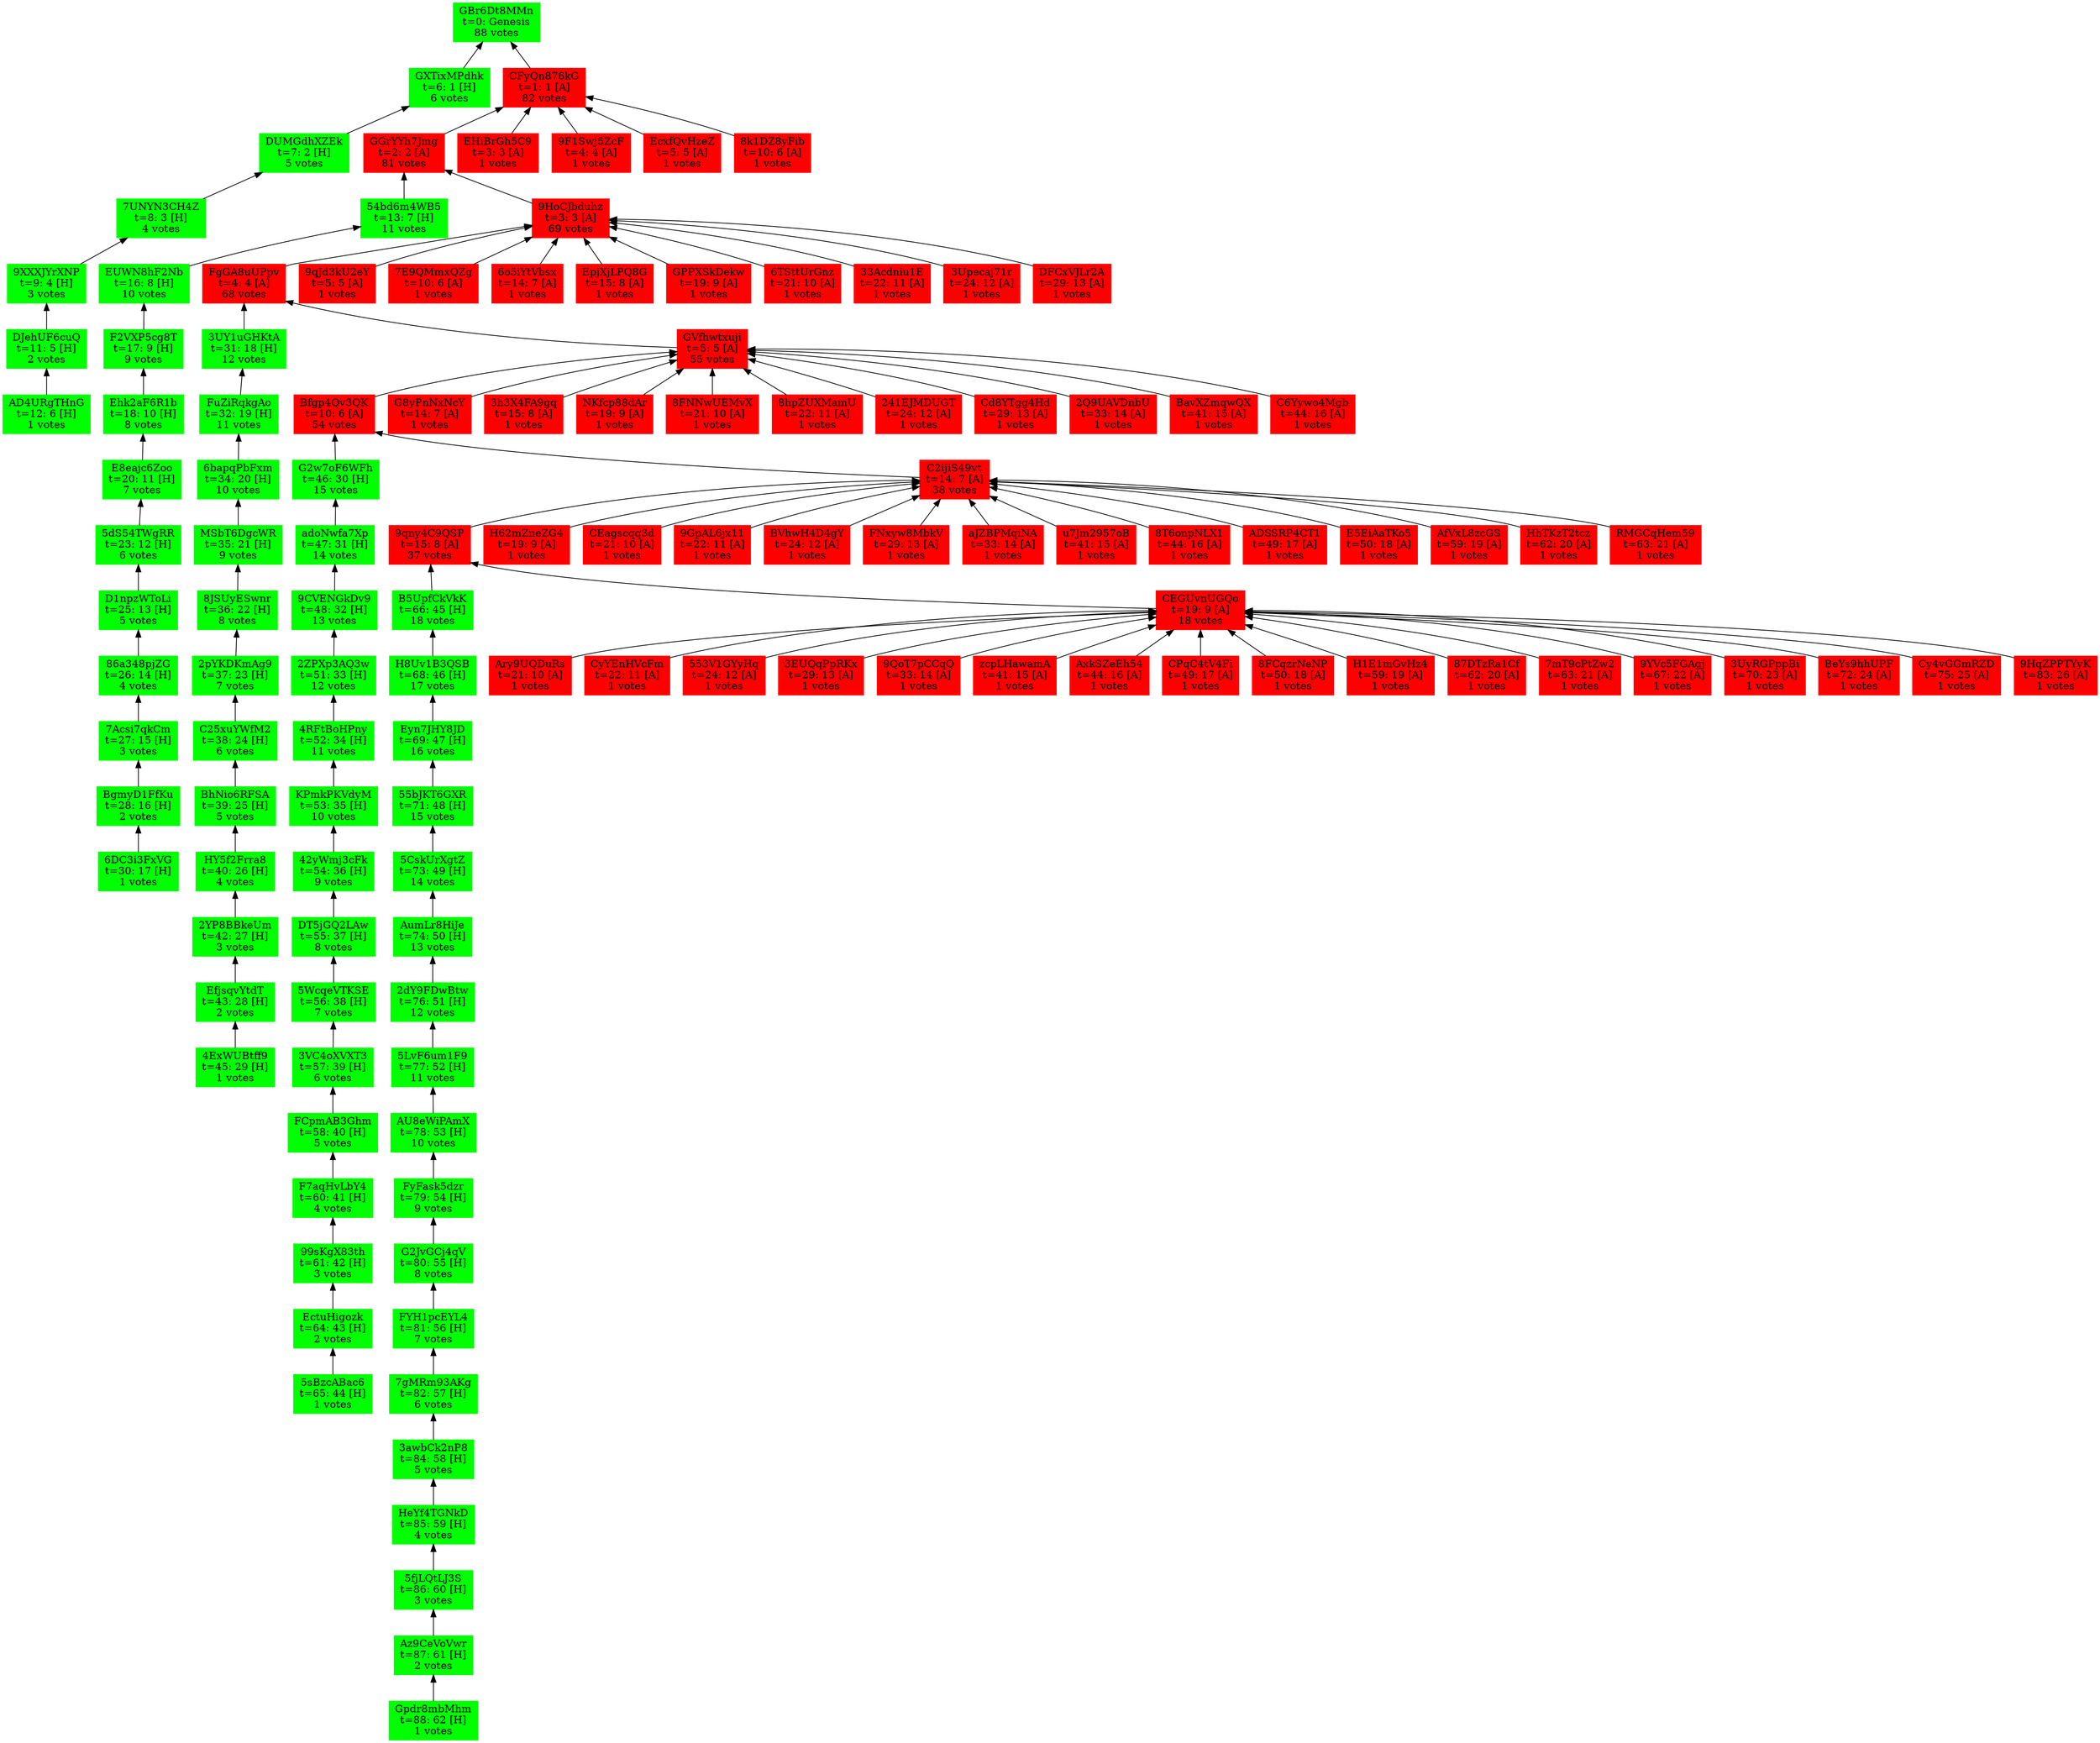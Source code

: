 digraph G {
  rankdir=BT;
  style=filled;
  color=lightgrey;
  node [shape=box,style=filled,color=white];

  blk_8FNNwUEMvXsZ7h5FJTYMjhm6ELcccB2T9R54391VYVrS [label="8FNNwUEMvX\nt=21: 10 [A]\n1 votes", color="red"];
  blk_H8Uv1B3QSBkc3Z4xyANZ2X7cqngTskEHgXrwRcivaJNt [label="H8Uv1B3QSB\nt=68: 46 [H]\n17 votes", color="green"];
  blk_5sBzcABac6PiA1BUHux3cxCTe35LXQibabcEF8kmhweJ [label="5sBzcABac6\nt=65: 44 [H]\n1 votes", color="green"];
  blk_54bd6m4WB5ju7n7SV9f2xzgGA1QNrSzNgZ2tAgGRaNLS [label="54bd6m4WB5\nt=13: 7 [H]\n11 votes", color="green"];
  blk_86a348pjZGLsBX3b5HzdXJXrFKoT7xaMAFzXKAA7m6fF [label="86a348pjZG\nt=26: 14 [H]\n4 votes", color="green"];
  blk_H62mZneZG4veRrVkwwqPZQTKmxBRbM6jGVaY2jqjSrG3 [label="H62mZneZG4\nt=19: 9 [A]\n1 votes", color="red"];
  blk_CPqC4tV4Fi2AVZR66eS1hvo2hFvzq36VCUFqXbx25fXJ [label="CPqC4tV4Fi\nt=49: 17 [A]\n1 votes", color="red"];
  blk_Eyn7JHY8JDEa3XrhMcTNriZ649AzfySr8Jh961Tvcz8R [label="Eyn7JHY8JD\nt=69: 47 [H]\n16 votes", color="green"];
  blk_5LvF6um1F9UZmhcFRv8Wttvfi3gxkztEb9nqdDwvv31F [label="5LvF6um1F9\nt=77: 52 [H]\n11 votes", color="green"];
  blk_GXTixMPdhkd44dKgSsvFiaEhWZWrsXPeZYzX6eDsTJ7o [label="GXTixMPdhk\nt=6: 1 [H]\n6 votes", color="green"];
  blk_CyYEnHVcFm1HfqXMN1i1psen3K8tL8VqAxpxTkWZjXQu [label="CyYEnHVcFm\nt=22: 11 [A]\n1 votes", color="red"];
  blk_Ehk2aF6R1baMBEAgGBpMCCT31hGM5deYinFy68LprhND [label="Ehk2aF6R1b\nt=18: 10 [H]\n8 votes", color="green"];
  blk_G8yPnNxNcY7jx8terRZqZpakYcCtLiehoAmg9rCNrvci [label="G8yPnNxNcY\nt=14: 7 [A]\n1 votes", color="red"];
  blk_AfVxL8zcGSdpeRTtkBoTGtvR3ZrPgoZyrEAn7E6xXEYR [label="AfVxL8zcGS\nt=59: 19 [A]\n1 votes", color="red"];
  blk_FyFask5dzrg5StP5sgGSiv4XsEvARoXaa5eYNwxbCHG6 [label="FyFask5dzr\nt=79: 54 [H]\n9 votes", color="green"];
  blk_3Upecaj71reAKKYQ8a9UnQoH1MQrcWYAw8d2vYMfQtzC [label="3Upecaj71r\nt=24: 12 [A]\n1 votes", color="red"];
  blk_BavXZmqwQXroi94rFaSQQ7Crhwg8tpnL77WSE1h86mYp [label="BavXZmqwQX\nt=41: 15 [A]\n1 votes", color="red"];
  blk_5fjLQtLJ3SMjvSmFSRGdfttfYHUFLvPR5cmUMLQBnvrE [label="5fjLQtLJ3S\nt=86: 60 [H]\n3 votes", color="green"];
  blk_G2w7oF6WFhzNuqxZKXZ5pFCkNzazLQA1UsCWTG67qsgP [label="G2w7oF6WFh\nt=46: 30 [H]\n15 votes", color="green"];
  blk_8T6onpNLX1Yhs3uBqNkszgH39jqt2eVjhWnKNQfoDJvC [label="8T6onpNLX1\nt=44: 16 [A]\n1 votes", color="red"];
  blk_FNxyw8MbkVUEyZe8fvyFkQRJf6jWvCHLUx6PdNzUPUve [label="FNxyw8MbkV\nt=29: 13 [A]\n1 votes", color="red"];
  blk_2Q9UAVDnbUTdkSQLk3yfYcFrmgyVoF1KKuaACadHUZc5 [label="2Q9UAVDnbU\nt=33: 14 [A]\n1 votes", color="red"];
  blk_E8eajc6Zoo1jDuWqS7gZGibZqLuckduQN28qZGPHMBfA [label="E8eajc6Zoo\nt=20: 11 [H]\n7 votes", color="green"];
  blk_Az9CeVoVwrfFuFDDFwsXPMe56pJTT6DRpD6jkPUa9DgC [label="Az9CeVoVwr\nt=87: 61 [H]\n2 votes", color="green"];
  blk_9GpAL6jx11diAHUXM9TpL2pkMUJZKzBrk5mVpLAFn4Af [label="9GpAL6jx11\nt=22: 11 [A]\n1 votes", color="red"];
  blk_9F1Swj5ZcFCQUKX7ZmuomuVoQq2oKVqxff4mR21D7EVH [label="9F1Swj5ZcF\nt=4: 4 [A]\n1 votes", color="red"];
  blk_KPmkPKVdyMqQE7ZuDXFwNXrxjkPeYFvwcByqT4fF1pD [label="KPmkPKVdyM\nt=53: 35 [H]\n10 votes", color="green"];
  blk_FYH1pcEYL4D9qBUnojncCLL1TXHPY1m2PUL9G6hkwBK6 [label="FYH1pcEYL4\nt=81: 56 [H]\n7 votes", color="green"];
  blk_8JSUyESwnr1um1UikFVWnadTw2UKCDMUTCeiNabSJ2hS [label="8JSUyESwnr\nt=36: 22 [H]\n8 votes", color="green"];
  blk_553V1GYyHqxGxPxpQzPRDdUVyJffvDY8ySePFpR3gbpt [label="553V1GYyHq\nt=24: 12 [A]\n1 votes", color="red"];
  blk_BhNio6RFSALbs37WtqAsGXkE1ZEynJ8N3RejiH9Byiu1 [label="BhNio6RFSA\nt=39: 25 [H]\n5 votes", color="green"];
  blk_C2ijiS49vtHR76xqYd7i9aCjMwyX7bunrX5TJMcw1awA [label="C2ijiS49vt\nt=14: 7 [A]\n38 votes", color="red"];
  blk_7mT9cPtZw2CAECTpNngDCbBzVBw4Y1rRpTRhFFamCX4g [label="7mT9cPtZw2\nt=63: 21 [A]\n1 votes", color="red"];
  blk_Cy4vGGmRZDhxb4NvfazNZwq2ZbwA496RqBxn6hkSKydR [label="Cy4vGGmRZD\nt=75: 25 [A]\n1 votes", color="red"];
  blk_CFyQn876kGgxCaA3gXdJkCV165KuEfa7aPePHpotHof2 [label="CFyQn876kG\nt=1: 1 [A]\n82 votes", color="red"];
  blk_C6Yywo4MgbHakKqr9xR4K54a1GxXv8f3oG9YDePStr1i [label="C6Yywo4Mgb\nt=44: 16 [A]\n1 votes", color="red"];
  blk_HhTKzT2tcz62aqUDfbVpTD2rVDxRH1qHCgfFBNyw4UFN [label="HhTKzT2tcz\nt=62: 20 [A]\n1 votes", color="red"];
  blk_3awbCk2nP8puD4v85szCHeLcQmWAc4Mk7f4eXDGCa1Sj [label="3awbCk2nP8\nt=84: 58 [H]\n5 votes", color="green"];
  blk_3EUQqPpRKxfzVJxidxb1v3x42qRVStqvTeft5bcy3Qtr [label="3EUQqPpRKx\nt=29: 13 [A]\n1 votes", color="red"];
  blk_EfjsqvYtdTzTyk42UrnoCfk5SJdSQ1btPTYGFTANWnkf [label="EfjsqvYtdT\nt=43: 28 [H]\n2 votes", color="green"];
  blk_9qJd3kU2eY2KfAgHoqHMP1h3fzLk5TUQi1pXEY2KXwfM [label="9qJd3kU2eY\nt=5: 5 [A]\n1 votes", color="red"];
  blk_AD4URgTHnGhCNhiBWs9TMKveqhBAVbrZ4NgUHGJcQ5Lx [label="AD4URgTHnG\nt=12: 6 [H]\n1 votes", color="green"];
  blk_2YP8BBkeUmzYCpm83jfYp7ajttmA7k9aj8RVDSVgzLDL [label="2YP8BBkeUm\nt=42: 27 [H]\n3 votes", color="green"];
  blk_CEGUvnUGQoYMtpSTvGtUJt8f8FuWZjEhZ68o4NXzFdXR [label="CEGUvnUGQo\nt=19: 9 [A]\n18 votes", color="red"];
  blk_NKfcp88dArLpVxN9P2nnFVybyoUMVanJ8xNEsSVGPyR [label="NKfcp88dAr\nt=19: 9 [A]\n1 votes", color="red"];
  blk_6TSttUrGnzbaUDDhRc7JenWpLj4snrx3QKxbvwSjNu6p [label="6TSttUrGnz\nt=21: 10 [A]\n1 votes", color="red"];
  blk_4RFtBoHPnyTvM84sArbTVJnj3pHQKZBLYrgkFCzL1ye5 [label="4RFtBoHPny\nt=52: 34 [H]\n11 votes", color="green"];
  blk_EctuHigozkAz7zsGNDTGwcRUpQQZWkWviVMxb9MNfEzY [label="EctuHigozk\nt=64: 43 [H]\n2 votes", color="green"];
  blk_9QoT7pCCqQB2R9XBuG9vxgrn765dtDFKfrWzMs6mzrsK [label="9QoT7pCCqQ\nt=33: 14 [A]\n1 votes", color="red"];
  blk_42yWmj3cFkoo9mWQMWSuTZBLxENTwDR4LawQRFGPAF3T [label="42yWmj3cFk\nt=54: 36 [H]\n9 votes", color="green"];
  blk_7Acsi7qkCmVusAFgZnoNED6yKZRcMWkppQCKwkSqb65C [label="7Acsi7qkCm\nt=27: 15 [H]\n3 votes", color="green"];
  blk_99sKgX83thzDsyDxrJLc9JMFoCgtJ8sNwE7aQQroRx3d [label="99sKgX83th\nt=61: 42 [H]\n3 votes", color="green"];
  blk_9CVENGkDv96L7xr4kbJZ8yvAaR6KxbrPyA1jNDyRvAfd [label="9CVENGkDv9\nt=48: 32 [H]\n13 votes", color="green"];
  blk_ADSSRP4CT1JZmmN4Uk6uUrKXmUuWwruCTAMSq5Nd9NA6 [label="ADSSRP4CT1\nt=49: 17 [A]\n1 votes", color="red"];
  blk_E5EiAaTKo57rsNTvcHLpJ7X24g87MwGFnKnri2BW4XU9 [label="E5EiAaTKo5\nt=50: 18 [A]\n1 votes", color="red"];
  blk_F7aqHvLbY4nq3BnjxoLvBpE12LJu7ZKovfSX4DtczkXd [label="F7aqHvLbY4\nt=60: 41 [H]\n4 votes", color="green"];
  blk_3VC4oXVXT31KmLPQ3eKu3nGMpHUFpcdQyTHATvouACj1 [label="3VC4oXVXT3\nt=57: 39 [H]\n6 votes", color="green"];
  blk_3UY1uGHKtAFbMAdS4uMDXVU37EyAbXQyYNSKoEKgHxet [label="3UY1uGHKtA\nt=31: 18 [H]\n12 votes", color="green"];
  blk_AumLr8HiJeTdBLcj5LPniyCUcKkmMKonX4hs9aEmkXst [label="AumLr8HiJe\nt=74: 50 [H]\n13 votes", color="green"];
  blk_2dY9FDwBtwZvAbeQWHrnZK56nnf4vr4DDLSYHPM8R95c [label="2dY9FDwBtw\nt=76: 51 [H]\n12 votes", color="green"];
  blk_GGrYYh7JmgmAEWUWNU7WbAEKzWv1t6bKArduaZm4vi3v [label="GGrYYh7Jmg\nt=2: 2 [A]\n81 votes", color="red"];
  blk_FCpmAB3GhmpaskU6cZbXAJ7Lnb51E9GbRp94nShhLLEn [label="FCpmAB3Ghm\nt=58: 40 [H]\n5 votes", color="green"];
  blk_BVhwH4D4gYs3hjvRVmPHkqz59h56DJFvdT3rfnL4menm [label="BVhwH4D4gY\nt=24: 12 [A]\n1 votes", color="red"];
  blk_AU8eWiPAmXncQ9h1GAYNBmLfwbJodpWsPqWHSf5MEefM [label="AU8eWiPAmX\nt=78: 53 [H]\n10 votes", color="green"];
  blk_33Acdniu1EcASWa8WndbVSK9aSkrXcgxddcuX2JnpMi6 [label="33Acdniu1E\nt=22: 11 [A]\n1 votes", color="red"];
  blk_zcpLHawamA3rtgLcJPWvu8GyjeyckrhWW9xgC8g5qqS [label="zcpLHawamA\nt=41: 15 [A]\n1 votes", color="red"];
  blk_DT5jGQ2LAwjvuQB6VEVM6pksSSXVDLPjKoiwfKZLHsNT [label="DT5jGQ2LAw\nt=55: 37 [H]\n8 votes", color="green"];
  blk_RMGCqHem59qewHJFsboTa8vUpsdjF1QHnm2fQ6KEj9e [label="RMGCqHem59\nt=63: 21 [A]\n1 votes", color="red"];
  blk_6o5iYtVbsxJDaEAgFj1RFMAgkJ3NfM4Bssf16meDd8i9 [label="6o5iYtVbsx\nt=14: 7 [A]\n1 votes", color="red"];
  blk_MSbT6DgcWRDZ2KfhbazyWUqXe6B5yhwtzb3pE7q6Dnw [label="MSbT6DgcWR\nt=35: 21 [H]\n9 votes", color="green"];
  blk_EcxfQvHzeZmwTaX4aFh2hZmhPTom9baahRWLCFwsc2pS [label="EcxfQvHzeZ\nt=5: 5 [A]\n1 votes", color="red"];
  blk_8FCqzrNeNPJK3Gc3HP8YHThqcWfo64ebDfAhMSEU7nfu [label="8FCqzrNeNP\nt=50: 18 [A]\n1 votes", color="red"];
  blk_GBr6Dt8MMnBqKsogfHYMsVDxCwKx2SfyZGud5kNJkXRi [label="GBr6Dt8MMn\nt=0: Genesis\n88 votes", color="green"];
  blk_DJehUF6cuQztLNonmnH4u6gRBZgzdJMijtX7xeNeYEq [label="DJehUF6cuQ\nt=11: 5 [H]\n2 votes", color="green"];
  blk_BgmyD1FfKuyNAC2sZnHbzsZeYeHUSt37pDwa2DvsevGj [label="BgmyD1FfKu\nt=28: 16 [H]\n2 votes", color="green"];
  blk_D1npzWToLiuEotP84ZpNmRhU54uh7gVmwbExGNZvsysA [label="D1npzWToLi\nt=25: 13 [H]\n5 votes", color="green"];
  blk_GPPXSkDekwhUE9vPKje3uS7LsvKvLQ2sGqqwDsha2rQR [label="GPPXSkDekw\nt=19: 9 [A]\n1 votes", color="red"];
  blk_6bapqPbFxm1Wg6tkw61sZMhGowdMnaFgroUu32tEc4tN [label="6bapqPbFxm\nt=34: 20 [H]\n10 votes", color="green"];
  blk_2pYKDKmAg9mqaRHLigvoVSFUTRNKCmTBZFUCLxxkQJXu [label="2pYKDKmAg9\nt=37: 23 [H]\n7 votes", color="green"];
  blk_HY5f2Frra8SFHYRTZKq5315o4Hz9WwPJx5yD9FLSFkv4 [label="HY5f2Frra8\nt=40: 26 [H]\n4 votes", color="green"];
  blk_87DTzRa1CfBgWTLGxA7dUuGW6PuGTE1awhs2aREWfnAM [label="87DTzRa1Cf\nt=62: 20 [A]\n1 votes", color="red"];
  blk_9HqZPPTYyKMEHgFEoHGRveCh7LJANGiScuCqme3NXsAC [label="9HqZPPTYyK\nt=83: 26 [A]\n1 votes", color="red"];
  blk_DFCxVJLr2AqW7D2CcUvfXZHA9cKj1bASLWovkz58w4pa [label="DFCxVJLr2A\nt=29: 13 [A]\n1 votes", color="red"];
  blk_G2JvGCj4qV1XDfXhmtAvQjuVz27VyykJa6EQA2J9YFxr [label="G2JvGCj4qV\nt=80: 55 [H]\n8 votes", color="green"];
  blk_4ExWUBtff9H5avHQHTvZR7AAfJSZoURyhg9R71pZQ5b5 [label="4ExWUBtff9\nt=45: 29 [H]\n1 votes", color="green"];
  blk_Gpdr8mbMhmBX7R9GMByJan4KttsnRnmnxKiW95bRofEg [label="Gpdr8mbMhm\nt=88: 62 [H]\n1 votes", color="green"];
  blk_7gMRm93AKgTHmyTDUmCf4RXigTzKjkBSDph7GhyXtuog [label="7gMRm93AKg\nt=82: 57 [H]\n6 votes", color="green"];
  blk_5WcqeVTKSEf9qq51tqzJkfLY4cwBPMFCf4F5jXjCKzEz [label="5WcqeVTKSE\nt=56: 38 [H]\n7 votes", color="green"];
  blk_AxkSZeEh54TJf1vSHtEBHahVtjfP9RoYgRHvwDPHz2vy [label="AxkSZeEh54\nt=44: 16 [A]\n1 votes", color="red"];
  blk_9YVc5FGAgjhqShU9rf3PC8EyEFSSPKLVuLfHSMqUVZis [label="9YVc5FGAgj\nt=67: 22 [A]\n1 votes", color="red"];
  blk_5dS54TWgRRPhLDao1Newk5qU9wN3Uh6R3nzFyPv4Q7HD [label="5dS54TWgRR\nt=23: 12 [H]\n6 votes", color="green"];
  blk_2ZPXp3AQ3w1f33Jwd863DWVdQdK3b4sKUXAMBxa1i2hj [label="2ZPXp3AQ3w\nt=51: 33 [H]\n12 votes", color="green"];
  blk_EHiBrGh5C9r4Rh9q975hiRvKWXWS3Wr9i574sQ4keDAU [label="EHiBrGh5C9\nt=3: 3 [A]\n1 votes", color="red"];
  blk_EpjXjLPQ8GNdfxf271QQFc35hg5v8rFxf8HA21bQQFfV [label="EpjXjLPQ8G\nt=15: 8 [A]\n1 votes", color="red"];
  blk_EUWN8hF2NbEuUEag2z2H2qFQoTPNx1zwDAmBaWP8m5Rk [label="EUWN8hF2Nb\nt=16: 8 [H]\n10 votes", color="green"];
  blk_adoNwfa7XpD2wUSmHxKTRPyrxgLmWRo9eGonumjGVjJ [label="adoNwfa7Xp\nt=47: 31 [H]\n14 votes", color="green"];
  blk_FgGA8uUPpvdPveTVnST6dRpihNbQQqaMwBzFyBPnbAzn [label="FgGA8uUPpv\nt=4: 4 [A]\n68 votes", color="red"];
  blk_CEagscqq3d5AZb3DBoPXPSaJq3XYkisYAYkfZJ5KgVnZ [label="CEagscqq3d\nt=21: 10 [A]\n1 votes", color="red"];
  blk_8hpZUXMamUdJeWBLZWsXr4KBFDh1VDcx6fhN2Fa78QvC [label="8hpZUXMamU\nt=22: 11 [A]\n1 votes", color="red"];
  blk_9XXXJYrXNPQnvPQ6hLqpnKESdmwHa39xs9uK3LWcbq6T [label="9XXXJYrXNP\nt=9: 4 [H]\n3 votes", color="green"];
  blk_FuZiRqkgAotGcKFPNNsJS5mfCFE3r6ijPVyxSX7TfNeL [label="FuZiRqkgAo\nt=32: 19 [H]\n11 votes", color="green"];
  blk_Ary9UQDuRsk5EDzPMaKhvJHHiqyRpvdmpmP1LGMoTayn [label="Ary9UQDuRs\nt=21: 10 [A]\n1 votes", color="red"];
  blk_3UyRGPppBi1VgsXasE2JHBX8VF9LL4jxSdgo1LABZL44 [label="3UyRGPppBi\nt=70: 23 [A]\n1 votes", color="red"];
  blk_55bJKT6GXRX4UDJsdjdMKyBFSrAVESJ4ZiYusBu266PD [label="55bJKT6GXR\nt=71: 48 [H]\n15 votes", color="green"];
  blk_GVfhwtxuji542qRS3AHKef1ew8LL9oWVWijvPbezsUNK [label="GVfhwtxuji\nt=5: 5 [A]\n55 votes", color="red"];
  blk_8k1DZ8yFiby7tu8tcgSXbsW3kZnRpdYYmVqwMD9FgmfC [label="8k1DZ8yFib\nt=10: 6 [A]\n1 votes", color="red"];
  blk_F2VXP5cg8TBNPJHwSSLmEHHSSom6ogveLSbWQqjk9jtd [label="F2VXP5cg8T\nt=17: 9 [H]\n9 votes", color="green"];
  blk_C25xuYWfM2sYeugwGDaYG7GbFtsdU5Sjey3TpEvaQkhL [label="C25xuYWfM2\nt=38: 24 [H]\n6 votes", color="green"];
  blk_BeYs9hhUPF1ZvGFu6TL2wEghNaysLofvwBPi4VznBnKB [label="BeYs9hhUPF\nt=72: 24 [A]\n1 votes", color="red"];
  blk_u7Jm2957oBkjAvTmdU7MFnJoyEVyWpmRLWnJ3zgCX2Q [label="u7Jm2957oB\nt=41: 15 [A]\n1 votes", color="red"];
  blk_7UNYN3CH4ZU3ZpwMj26XtTzecZnn64jhiXxbbpcpKry9 [label="7UNYN3CH4Z\nt=8: 3 [H]\n4 votes", color="green"];
  blk_3h3X4FA9gqQ5t9o9eFB8HnBZfHUCrvmiuoT1zR8rDGay [label="3h3X4FA9gq\nt=15: 8 [A]\n1 votes", color="red"];
  blk_5CskUrXgtZodc1tch3WqMP3PddV3aeh6BvdJ1k3ABeBW [label="5CskUrXgtZ\nt=73: 49 [H]\n14 votes", color="green"];
  blk_Bfgp4Qv3QKugNJU1P8nUT2WXRe2fRYoqXCypKXRYVcmc [label="Bfgp4Qv3QK\nt=10: 6 [A]\n54 votes", color="red"];
  blk_241EJMDUGT7bDZwtsRKSWqCzWxpXsVWuod3cV8ejAiJw [label="241EJMDUGT\nt=24: 12 [A]\n1 votes", color="red"];
  blk_Cd8YTgg4Hdez6Widtv9AgMjtxFuV87ehaT4Sbx21DGe9 [label="Cd8YTgg4Hd\nt=29: 13 [A]\n1 votes", color="red"];
  blk_9qny4C9QSPb2SMQSg6WcDryvm9TWG27PCHUdZFip2bpf [label="9qny4C9QSP\nt=15: 8 [A]\n37 votes", color="red"];
  blk_H1E1mGvHz4WuyyxgQjjB8yjwHYDb3Mk9c5d4QxQnV4FS [label="H1E1mGvHz4\nt=59: 19 [A]\n1 votes", color="red"];
  blk_6DC3i3FxVGU7rmcxgUtb2uTMSkkw66wxqxgsiPrmAF8i [label="6DC3i3FxVG\nt=30: 17 [H]\n1 votes", color="green"];
  blk_aJZBPMqiNA3bvUA9feC2wo3neyyPywZ2rGkbwSzjpFd [label="aJZBPMqiNA\nt=33: 14 [A]\n1 votes", color="red"];
  blk_9HoCJbduhzoeTpkoxNPJSs88CGAk6L5fFaKPbpJ7MKux [label="9HoCJbduhz\nt=3: 3 [A]\n69 votes", color="red"];
  blk_7E9QMmxQZg5B1uh7pxu6JYJpSrFtJm9aqGrDK4Grj1cE [label="7E9QMmxQZg\nt=10: 6 [A]\n1 votes", color="red"];
  blk_DUMGdhXZEkFzhdCyMr5y6m2Qb1VYSHJmwSu5bY81RhnN [label="DUMGdhXZEk\nt=7: 2 [H]\n5 votes", color="green"];
  blk_B5UpfCkVkKnHcBAf6WbQTpH9gb5eX9LrYSsYnoFaCKyh [label="B5UpfCkVkK\nt=66: 45 [H]\n18 votes", color="green"];
  blk_HeYf4TGNkDtkttQcRhKyYnLiQ4pLFZbhYoukAgvzmee4 [label="HeYf4TGNkD\nt=85: 59 [H]\n4 votes", color="green"];

  blk_8FNNwUEMvXsZ7h5FJTYMjhm6ELcccB2T9R54391VYVrS -> blk_GVfhwtxuji542qRS3AHKef1ew8LL9oWVWijvPbezsUNK;
  blk_H8Uv1B3QSBkc3Z4xyANZ2X7cqngTskEHgXrwRcivaJNt -> blk_B5UpfCkVkKnHcBAf6WbQTpH9gb5eX9LrYSsYnoFaCKyh;
  blk_5sBzcABac6PiA1BUHux3cxCTe35LXQibabcEF8kmhweJ -> blk_EctuHigozkAz7zsGNDTGwcRUpQQZWkWviVMxb9MNfEzY;
  blk_54bd6m4WB5ju7n7SV9f2xzgGA1QNrSzNgZ2tAgGRaNLS -> blk_GGrYYh7JmgmAEWUWNU7WbAEKzWv1t6bKArduaZm4vi3v;
  blk_86a348pjZGLsBX3b5HzdXJXrFKoT7xaMAFzXKAA7m6fF -> blk_D1npzWToLiuEotP84ZpNmRhU54uh7gVmwbExGNZvsysA;
  blk_H62mZneZG4veRrVkwwqPZQTKmxBRbM6jGVaY2jqjSrG3 -> blk_C2ijiS49vtHR76xqYd7i9aCjMwyX7bunrX5TJMcw1awA;
  blk_CPqC4tV4Fi2AVZR66eS1hvo2hFvzq36VCUFqXbx25fXJ -> blk_CEGUvnUGQoYMtpSTvGtUJt8f8FuWZjEhZ68o4NXzFdXR;
  blk_Eyn7JHY8JDEa3XrhMcTNriZ649AzfySr8Jh961Tvcz8R -> blk_H8Uv1B3QSBkc3Z4xyANZ2X7cqngTskEHgXrwRcivaJNt;
  blk_5LvF6um1F9UZmhcFRv8Wttvfi3gxkztEb9nqdDwvv31F -> blk_2dY9FDwBtwZvAbeQWHrnZK56nnf4vr4DDLSYHPM8R95c;
  blk_GXTixMPdhkd44dKgSsvFiaEhWZWrsXPeZYzX6eDsTJ7o -> blk_GBr6Dt8MMnBqKsogfHYMsVDxCwKx2SfyZGud5kNJkXRi;
  blk_CyYEnHVcFm1HfqXMN1i1psen3K8tL8VqAxpxTkWZjXQu -> blk_CEGUvnUGQoYMtpSTvGtUJt8f8FuWZjEhZ68o4NXzFdXR;
  blk_Ehk2aF6R1baMBEAgGBpMCCT31hGM5deYinFy68LprhND -> blk_F2VXP5cg8TBNPJHwSSLmEHHSSom6ogveLSbWQqjk9jtd;
  blk_G8yPnNxNcY7jx8terRZqZpakYcCtLiehoAmg9rCNrvci -> blk_GVfhwtxuji542qRS3AHKef1ew8LL9oWVWijvPbezsUNK;
  blk_AfVxL8zcGSdpeRTtkBoTGtvR3ZrPgoZyrEAn7E6xXEYR -> blk_C2ijiS49vtHR76xqYd7i9aCjMwyX7bunrX5TJMcw1awA;
  blk_FyFask5dzrg5StP5sgGSiv4XsEvARoXaa5eYNwxbCHG6 -> blk_AU8eWiPAmXncQ9h1GAYNBmLfwbJodpWsPqWHSf5MEefM;
  blk_3Upecaj71reAKKYQ8a9UnQoH1MQrcWYAw8d2vYMfQtzC -> blk_9HoCJbduhzoeTpkoxNPJSs88CGAk6L5fFaKPbpJ7MKux;
  blk_BavXZmqwQXroi94rFaSQQ7Crhwg8tpnL77WSE1h86mYp -> blk_GVfhwtxuji542qRS3AHKef1ew8LL9oWVWijvPbezsUNK;
  blk_5fjLQtLJ3SMjvSmFSRGdfttfYHUFLvPR5cmUMLQBnvrE -> blk_HeYf4TGNkDtkttQcRhKyYnLiQ4pLFZbhYoukAgvzmee4;
  blk_G2w7oF6WFhzNuqxZKXZ5pFCkNzazLQA1UsCWTG67qsgP -> blk_Bfgp4Qv3QKugNJU1P8nUT2WXRe2fRYoqXCypKXRYVcmc;
  blk_8T6onpNLX1Yhs3uBqNkszgH39jqt2eVjhWnKNQfoDJvC -> blk_C2ijiS49vtHR76xqYd7i9aCjMwyX7bunrX5TJMcw1awA;
  blk_FNxyw8MbkVUEyZe8fvyFkQRJf6jWvCHLUx6PdNzUPUve -> blk_C2ijiS49vtHR76xqYd7i9aCjMwyX7bunrX5TJMcw1awA;
  blk_2Q9UAVDnbUTdkSQLk3yfYcFrmgyVoF1KKuaACadHUZc5 -> blk_GVfhwtxuji542qRS3AHKef1ew8LL9oWVWijvPbezsUNK;
  blk_E8eajc6Zoo1jDuWqS7gZGibZqLuckduQN28qZGPHMBfA -> blk_Ehk2aF6R1baMBEAgGBpMCCT31hGM5deYinFy68LprhND;
  blk_Az9CeVoVwrfFuFDDFwsXPMe56pJTT6DRpD6jkPUa9DgC -> blk_5fjLQtLJ3SMjvSmFSRGdfttfYHUFLvPR5cmUMLQBnvrE;
  blk_9GpAL6jx11diAHUXM9TpL2pkMUJZKzBrk5mVpLAFn4Af -> blk_C2ijiS49vtHR76xqYd7i9aCjMwyX7bunrX5TJMcw1awA;
  blk_9F1Swj5ZcFCQUKX7ZmuomuVoQq2oKVqxff4mR21D7EVH -> blk_CFyQn876kGgxCaA3gXdJkCV165KuEfa7aPePHpotHof2;
  blk_KPmkPKVdyMqQE7ZuDXFwNXrxjkPeYFvwcByqT4fF1pD -> blk_4RFtBoHPnyTvM84sArbTVJnj3pHQKZBLYrgkFCzL1ye5;
  blk_FYH1pcEYL4D9qBUnojncCLL1TXHPY1m2PUL9G6hkwBK6 -> blk_G2JvGCj4qV1XDfXhmtAvQjuVz27VyykJa6EQA2J9YFxr;
  blk_8JSUyESwnr1um1UikFVWnadTw2UKCDMUTCeiNabSJ2hS -> blk_MSbT6DgcWRDZ2KfhbazyWUqXe6B5yhwtzb3pE7q6Dnw;
  blk_553V1GYyHqxGxPxpQzPRDdUVyJffvDY8ySePFpR3gbpt -> blk_CEGUvnUGQoYMtpSTvGtUJt8f8FuWZjEhZ68o4NXzFdXR;
  blk_BhNio6RFSALbs37WtqAsGXkE1ZEynJ8N3RejiH9Byiu1 -> blk_C25xuYWfM2sYeugwGDaYG7GbFtsdU5Sjey3TpEvaQkhL;
  blk_C2ijiS49vtHR76xqYd7i9aCjMwyX7bunrX5TJMcw1awA -> blk_Bfgp4Qv3QKugNJU1P8nUT2WXRe2fRYoqXCypKXRYVcmc;
  blk_7mT9cPtZw2CAECTpNngDCbBzVBw4Y1rRpTRhFFamCX4g -> blk_CEGUvnUGQoYMtpSTvGtUJt8f8FuWZjEhZ68o4NXzFdXR;
  blk_Cy4vGGmRZDhxb4NvfazNZwq2ZbwA496RqBxn6hkSKydR -> blk_CEGUvnUGQoYMtpSTvGtUJt8f8FuWZjEhZ68o4NXzFdXR;
  blk_CFyQn876kGgxCaA3gXdJkCV165KuEfa7aPePHpotHof2 -> blk_GBr6Dt8MMnBqKsogfHYMsVDxCwKx2SfyZGud5kNJkXRi;
  blk_C6Yywo4MgbHakKqr9xR4K54a1GxXv8f3oG9YDePStr1i -> blk_GVfhwtxuji542qRS3AHKef1ew8LL9oWVWijvPbezsUNK;
  blk_HhTKzT2tcz62aqUDfbVpTD2rVDxRH1qHCgfFBNyw4UFN -> blk_C2ijiS49vtHR76xqYd7i9aCjMwyX7bunrX5TJMcw1awA;
  blk_3awbCk2nP8puD4v85szCHeLcQmWAc4Mk7f4eXDGCa1Sj -> blk_7gMRm93AKgTHmyTDUmCf4RXigTzKjkBSDph7GhyXtuog;
  blk_3EUQqPpRKxfzVJxidxb1v3x42qRVStqvTeft5bcy3Qtr -> blk_CEGUvnUGQoYMtpSTvGtUJt8f8FuWZjEhZ68o4NXzFdXR;
  blk_EfjsqvYtdTzTyk42UrnoCfk5SJdSQ1btPTYGFTANWnkf -> blk_2YP8BBkeUmzYCpm83jfYp7ajttmA7k9aj8RVDSVgzLDL;
  blk_9qJd3kU2eY2KfAgHoqHMP1h3fzLk5TUQi1pXEY2KXwfM -> blk_9HoCJbduhzoeTpkoxNPJSs88CGAk6L5fFaKPbpJ7MKux;
  blk_AD4URgTHnGhCNhiBWs9TMKveqhBAVbrZ4NgUHGJcQ5Lx -> blk_DJehUF6cuQztLNonmnH4u6gRBZgzdJMijtX7xeNeYEq;
  blk_2YP8BBkeUmzYCpm83jfYp7ajttmA7k9aj8RVDSVgzLDL -> blk_HY5f2Frra8SFHYRTZKq5315o4Hz9WwPJx5yD9FLSFkv4;
  blk_CEGUvnUGQoYMtpSTvGtUJt8f8FuWZjEhZ68o4NXzFdXR -> blk_9qny4C9QSPb2SMQSg6WcDryvm9TWG27PCHUdZFip2bpf;
  blk_NKfcp88dArLpVxN9P2nnFVybyoUMVanJ8xNEsSVGPyR -> blk_GVfhwtxuji542qRS3AHKef1ew8LL9oWVWijvPbezsUNK;
  blk_6TSttUrGnzbaUDDhRc7JenWpLj4snrx3QKxbvwSjNu6p -> blk_9HoCJbduhzoeTpkoxNPJSs88CGAk6L5fFaKPbpJ7MKux;
  blk_4RFtBoHPnyTvM84sArbTVJnj3pHQKZBLYrgkFCzL1ye5 -> blk_2ZPXp3AQ3w1f33Jwd863DWVdQdK3b4sKUXAMBxa1i2hj;
  blk_EctuHigozkAz7zsGNDTGwcRUpQQZWkWviVMxb9MNfEzY -> blk_99sKgX83thzDsyDxrJLc9JMFoCgtJ8sNwE7aQQroRx3d;
  blk_9QoT7pCCqQB2R9XBuG9vxgrn765dtDFKfrWzMs6mzrsK -> blk_CEGUvnUGQoYMtpSTvGtUJt8f8FuWZjEhZ68o4NXzFdXR;
  blk_42yWmj3cFkoo9mWQMWSuTZBLxENTwDR4LawQRFGPAF3T -> blk_KPmkPKVdyMqQE7ZuDXFwNXrxjkPeYFvwcByqT4fF1pD;
  blk_7Acsi7qkCmVusAFgZnoNED6yKZRcMWkppQCKwkSqb65C -> blk_86a348pjZGLsBX3b5HzdXJXrFKoT7xaMAFzXKAA7m6fF;
  blk_99sKgX83thzDsyDxrJLc9JMFoCgtJ8sNwE7aQQroRx3d -> blk_F7aqHvLbY4nq3BnjxoLvBpE12LJu7ZKovfSX4DtczkXd;
  blk_9CVENGkDv96L7xr4kbJZ8yvAaR6KxbrPyA1jNDyRvAfd -> blk_adoNwfa7XpD2wUSmHxKTRPyrxgLmWRo9eGonumjGVjJ;
  blk_ADSSRP4CT1JZmmN4Uk6uUrKXmUuWwruCTAMSq5Nd9NA6 -> blk_C2ijiS49vtHR76xqYd7i9aCjMwyX7bunrX5TJMcw1awA;
  blk_E5EiAaTKo57rsNTvcHLpJ7X24g87MwGFnKnri2BW4XU9 -> blk_C2ijiS49vtHR76xqYd7i9aCjMwyX7bunrX5TJMcw1awA;
  blk_F7aqHvLbY4nq3BnjxoLvBpE12LJu7ZKovfSX4DtczkXd -> blk_FCpmAB3GhmpaskU6cZbXAJ7Lnb51E9GbRp94nShhLLEn;
  blk_3VC4oXVXT31KmLPQ3eKu3nGMpHUFpcdQyTHATvouACj1 -> blk_5WcqeVTKSEf9qq51tqzJkfLY4cwBPMFCf4F5jXjCKzEz;
  blk_3UY1uGHKtAFbMAdS4uMDXVU37EyAbXQyYNSKoEKgHxet -> blk_FgGA8uUPpvdPveTVnST6dRpihNbQQqaMwBzFyBPnbAzn;
  blk_AumLr8HiJeTdBLcj5LPniyCUcKkmMKonX4hs9aEmkXst -> blk_5CskUrXgtZodc1tch3WqMP3PddV3aeh6BvdJ1k3ABeBW;
  blk_2dY9FDwBtwZvAbeQWHrnZK56nnf4vr4DDLSYHPM8R95c -> blk_AumLr8HiJeTdBLcj5LPniyCUcKkmMKonX4hs9aEmkXst;
  blk_GGrYYh7JmgmAEWUWNU7WbAEKzWv1t6bKArduaZm4vi3v -> blk_CFyQn876kGgxCaA3gXdJkCV165KuEfa7aPePHpotHof2;
  blk_FCpmAB3GhmpaskU6cZbXAJ7Lnb51E9GbRp94nShhLLEn -> blk_3VC4oXVXT31KmLPQ3eKu3nGMpHUFpcdQyTHATvouACj1;
  blk_BVhwH4D4gYs3hjvRVmPHkqz59h56DJFvdT3rfnL4menm -> blk_C2ijiS49vtHR76xqYd7i9aCjMwyX7bunrX5TJMcw1awA;
  blk_AU8eWiPAmXncQ9h1GAYNBmLfwbJodpWsPqWHSf5MEefM -> blk_5LvF6um1F9UZmhcFRv8Wttvfi3gxkztEb9nqdDwvv31F;
  blk_33Acdniu1EcASWa8WndbVSK9aSkrXcgxddcuX2JnpMi6 -> blk_9HoCJbduhzoeTpkoxNPJSs88CGAk6L5fFaKPbpJ7MKux;
  blk_zcpLHawamA3rtgLcJPWvu8GyjeyckrhWW9xgC8g5qqS -> blk_CEGUvnUGQoYMtpSTvGtUJt8f8FuWZjEhZ68o4NXzFdXR;
  blk_DT5jGQ2LAwjvuQB6VEVM6pksSSXVDLPjKoiwfKZLHsNT -> blk_42yWmj3cFkoo9mWQMWSuTZBLxENTwDR4LawQRFGPAF3T;
  blk_RMGCqHem59qewHJFsboTa8vUpsdjF1QHnm2fQ6KEj9e -> blk_C2ijiS49vtHR76xqYd7i9aCjMwyX7bunrX5TJMcw1awA;
  blk_6o5iYtVbsxJDaEAgFj1RFMAgkJ3NfM4Bssf16meDd8i9 -> blk_9HoCJbduhzoeTpkoxNPJSs88CGAk6L5fFaKPbpJ7MKux;
  blk_MSbT6DgcWRDZ2KfhbazyWUqXe6B5yhwtzb3pE7q6Dnw -> blk_6bapqPbFxm1Wg6tkw61sZMhGowdMnaFgroUu32tEc4tN;
  blk_EcxfQvHzeZmwTaX4aFh2hZmhPTom9baahRWLCFwsc2pS -> blk_CFyQn876kGgxCaA3gXdJkCV165KuEfa7aPePHpotHof2;
  blk_8FCqzrNeNPJK3Gc3HP8YHThqcWfo64ebDfAhMSEU7nfu -> blk_CEGUvnUGQoYMtpSTvGtUJt8f8FuWZjEhZ68o4NXzFdXR;
  blk_DJehUF6cuQztLNonmnH4u6gRBZgzdJMijtX7xeNeYEq -> blk_9XXXJYrXNPQnvPQ6hLqpnKESdmwHa39xs9uK3LWcbq6T;
  blk_BgmyD1FfKuyNAC2sZnHbzsZeYeHUSt37pDwa2DvsevGj -> blk_7Acsi7qkCmVusAFgZnoNED6yKZRcMWkppQCKwkSqb65C;
  blk_D1npzWToLiuEotP84ZpNmRhU54uh7gVmwbExGNZvsysA -> blk_5dS54TWgRRPhLDao1Newk5qU9wN3Uh6R3nzFyPv4Q7HD;
  blk_GPPXSkDekwhUE9vPKje3uS7LsvKvLQ2sGqqwDsha2rQR -> blk_9HoCJbduhzoeTpkoxNPJSs88CGAk6L5fFaKPbpJ7MKux;
  blk_6bapqPbFxm1Wg6tkw61sZMhGowdMnaFgroUu32tEc4tN -> blk_FuZiRqkgAotGcKFPNNsJS5mfCFE3r6ijPVyxSX7TfNeL;
  blk_2pYKDKmAg9mqaRHLigvoVSFUTRNKCmTBZFUCLxxkQJXu -> blk_8JSUyESwnr1um1UikFVWnadTw2UKCDMUTCeiNabSJ2hS;
  blk_HY5f2Frra8SFHYRTZKq5315o4Hz9WwPJx5yD9FLSFkv4 -> blk_BhNio6RFSALbs37WtqAsGXkE1ZEynJ8N3RejiH9Byiu1;
  blk_87DTzRa1CfBgWTLGxA7dUuGW6PuGTE1awhs2aREWfnAM -> blk_CEGUvnUGQoYMtpSTvGtUJt8f8FuWZjEhZ68o4NXzFdXR;
  blk_9HqZPPTYyKMEHgFEoHGRveCh7LJANGiScuCqme3NXsAC -> blk_CEGUvnUGQoYMtpSTvGtUJt8f8FuWZjEhZ68o4NXzFdXR;
  blk_DFCxVJLr2AqW7D2CcUvfXZHA9cKj1bASLWovkz58w4pa -> blk_9HoCJbduhzoeTpkoxNPJSs88CGAk6L5fFaKPbpJ7MKux;
  blk_G2JvGCj4qV1XDfXhmtAvQjuVz27VyykJa6EQA2J9YFxr -> blk_FyFask5dzrg5StP5sgGSiv4XsEvARoXaa5eYNwxbCHG6;
  blk_4ExWUBtff9H5avHQHTvZR7AAfJSZoURyhg9R71pZQ5b5 -> blk_EfjsqvYtdTzTyk42UrnoCfk5SJdSQ1btPTYGFTANWnkf;
  blk_Gpdr8mbMhmBX7R9GMByJan4KttsnRnmnxKiW95bRofEg -> blk_Az9CeVoVwrfFuFDDFwsXPMe56pJTT6DRpD6jkPUa9DgC;
  blk_7gMRm93AKgTHmyTDUmCf4RXigTzKjkBSDph7GhyXtuog -> blk_FYH1pcEYL4D9qBUnojncCLL1TXHPY1m2PUL9G6hkwBK6;
  blk_5WcqeVTKSEf9qq51tqzJkfLY4cwBPMFCf4F5jXjCKzEz -> blk_DT5jGQ2LAwjvuQB6VEVM6pksSSXVDLPjKoiwfKZLHsNT;
  blk_AxkSZeEh54TJf1vSHtEBHahVtjfP9RoYgRHvwDPHz2vy -> blk_CEGUvnUGQoYMtpSTvGtUJt8f8FuWZjEhZ68o4NXzFdXR;
  blk_9YVc5FGAgjhqShU9rf3PC8EyEFSSPKLVuLfHSMqUVZis -> blk_CEGUvnUGQoYMtpSTvGtUJt8f8FuWZjEhZ68o4NXzFdXR;
  blk_5dS54TWgRRPhLDao1Newk5qU9wN3Uh6R3nzFyPv4Q7HD -> blk_E8eajc6Zoo1jDuWqS7gZGibZqLuckduQN28qZGPHMBfA;
  blk_2ZPXp3AQ3w1f33Jwd863DWVdQdK3b4sKUXAMBxa1i2hj -> blk_9CVENGkDv96L7xr4kbJZ8yvAaR6KxbrPyA1jNDyRvAfd;
  blk_EHiBrGh5C9r4Rh9q975hiRvKWXWS3Wr9i574sQ4keDAU -> blk_CFyQn876kGgxCaA3gXdJkCV165KuEfa7aPePHpotHof2;
  blk_EpjXjLPQ8GNdfxf271QQFc35hg5v8rFxf8HA21bQQFfV -> blk_9HoCJbduhzoeTpkoxNPJSs88CGAk6L5fFaKPbpJ7MKux;
  blk_EUWN8hF2NbEuUEag2z2H2qFQoTPNx1zwDAmBaWP8m5Rk -> blk_54bd6m4WB5ju7n7SV9f2xzgGA1QNrSzNgZ2tAgGRaNLS;
  blk_adoNwfa7XpD2wUSmHxKTRPyrxgLmWRo9eGonumjGVjJ -> blk_G2w7oF6WFhzNuqxZKXZ5pFCkNzazLQA1UsCWTG67qsgP;
  blk_FgGA8uUPpvdPveTVnST6dRpihNbQQqaMwBzFyBPnbAzn -> blk_9HoCJbduhzoeTpkoxNPJSs88CGAk6L5fFaKPbpJ7MKux;
  blk_CEagscqq3d5AZb3DBoPXPSaJq3XYkisYAYkfZJ5KgVnZ -> blk_C2ijiS49vtHR76xqYd7i9aCjMwyX7bunrX5TJMcw1awA;
  blk_8hpZUXMamUdJeWBLZWsXr4KBFDh1VDcx6fhN2Fa78QvC -> blk_GVfhwtxuji542qRS3AHKef1ew8LL9oWVWijvPbezsUNK;
  blk_9XXXJYrXNPQnvPQ6hLqpnKESdmwHa39xs9uK3LWcbq6T -> blk_7UNYN3CH4ZU3ZpwMj26XtTzecZnn64jhiXxbbpcpKry9;
  blk_FuZiRqkgAotGcKFPNNsJS5mfCFE3r6ijPVyxSX7TfNeL -> blk_3UY1uGHKtAFbMAdS4uMDXVU37EyAbXQyYNSKoEKgHxet;
  blk_Ary9UQDuRsk5EDzPMaKhvJHHiqyRpvdmpmP1LGMoTayn -> blk_CEGUvnUGQoYMtpSTvGtUJt8f8FuWZjEhZ68o4NXzFdXR;
  blk_3UyRGPppBi1VgsXasE2JHBX8VF9LL4jxSdgo1LABZL44 -> blk_CEGUvnUGQoYMtpSTvGtUJt8f8FuWZjEhZ68o4NXzFdXR;
  blk_55bJKT6GXRX4UDJsdjdMKyBFSrAVESJ4ZiYusBu266PD -> blk_Eyn7JHY8JDEa3XrhMcTNriZ649AzfySr8Jh961Tvcz8R;
  blk_GVfhwtxuji542qRS3AHKef1ew8LL9oWVWijvPbezsUNK -> blk_FgGA8uUPpvdPveTVnST6dRpihNbQQqaMwBzFyBPnbAzn;
  blk_8k1DZ8yFiby7tu8tcgSXbsW3kZnRpdYYmVqwMD9FgmfC -> blk_CFyQn876kGgxCaA3gXdJkCV165KuEfa7aPePHpotHof2;
  blk_F2VXP5cg8TBNPJHwSSLmEHHSSom6ogveLSbWQqjk9jtd -> blk_EUWN8hF2NbEuUEag2z2H2qFQoTPNx1zwDAmBaWP8m5Rk;
  blk_C25xuYWfM2sYeugwGDaYG7GbFtsdU5Sjey3TpEvaQkhL -> blk_2pYKDKmAg9mqaRHLigvoVSFUTRNKCmTBZFUCLxxkQJXu;
  blk_BeYs9hhUPF1ZvGFu6TL2wEghNaysLofvwBPi4VznBnKB -> blk_CEGUvnUGQoYMtpSTvGtUJt8f8FuWZjEhZ68o4NXzFdXR;
  blk_u7Jm2957oBkjAvTmdU7MFnJoyEVyWpmRLWnJ3zgCX2Q -> blk_C2ijiS49vtHR76xqYd7i9aCjMwyX7bunrX5TJMcw1awA;
  blk_7UNYN3CH4ZU3ZpwMj26XtTzecZnn64jhiXxbbpcpKry9 -> blk_DUMGdhXZEkFzhdCyMr5y6m2Qb1VYSHJmwSu5bY81RhnN;
  blk_3h3X4FA9gqQ5t9o9eFB8HnBZfHUCrvmiuoT1zR8rDGay -> blk_GVfhwtxuji542qRS3AHKef1ew8LL9oWVWijvPbezsUNK;
  blk_5CskUrXgtZodc1tch3WqMP3PddV3aeh6BvdJ1k3ABeBW -> blk_55bJKT6GXRX4UDJsdjdMKyBFSrAVESJ4ZiYusBu266PD;
  blk_Bfgp4Qv3QKugNJU1P8nUT2WXRe2fRYoqXCypKXRYVcmc -> blk_GVfhwtxuji542qRS3AHKef1ew8LL9oWVWijvPbezsUNK;
  blk_241EJMDUGT7bDZwtsRKSWqCzWxpXsVWuod3cV8ejAiJw -> blk_GVfhwtxuji542qRS3AHKef1ew8LL9oWVWijvPbezsUNK;
  blk_Cd8YTgg4Hdez6Widtv9AgMjtxFuV87ehaT4Sbx21DGe9 -> blk_GVfhwtxuji542qRS3AHKef1ew8LL9oWVWijvPbezsUNK;
  blk_9qny4C9QSPb2SMQSg6WcDryvm9TWG27PCHUdZFip2bpf -> blk_C2ijiS49vtHR76xqYd7i9aCjMwyX7bunrX5TJMcw1awA;
  blk_H1E1mGvHz4WuyyxgQjjB8yjwHYDb3Mk9c5d4QxQnV4FS -> blk_CEGUvnUGQoYMtpSTvGtUJt8f8FuWZjEhZ68o4NXzFdXR;
  blk_6DC3i3FxVGU7rmcxgUtb2uTMSkkw66wxqxgsiPrmAF8i -> blk_BgmyD1FfKuyNAC2sZnHbzsZeYeHUSt37pDwa2DvsevGj;
  blk_aJZBPMqiNA3bvUA9feC2wo3neyyPywZ2rGkbwSzjpFd -> blk_C2ijiS49vtHR76xqYd7i9aCjMwyX7bunrX5TJMcw1awA;
  blk_9HoCJbduhzoeTpkoxNPJSs88CGAk6L5fFaKPbpJ7MKux -> blk_GGrYYh7JmgmAEWUWNU7WbAEKzWv1t6bKArduaZm4vi3v;
  blk_7E9QMmxQZg5B1uh7pxu6JYJpSrFtJm9aqGrDK4Grj1cE -> blk_9HoCJbduhzoeTpkoxNPJSs88CGAk6L5fFaKPbpJ7MKux;
  blk_DUMGdhXZEkFzhdCyMr5y6m2Qb1VYSHJmwSu5bY81RhnN -> blk_GXTixMPdhkd44dKgSsvFiaEhWZWrsXPeZYzX6eDsTJ7o;
  blk_B5UpfCkVkKnHcBAf6WbQTpH9gb5eX9LrYSsYnoFaCKyh -> blk_9qny4C9QSPb2SMQSg6WcDryvm9TWG27PCHUdZFip2bpf;
  blk_HeYf4TGNkDtkttQcRhKyYnLiQ4pLFZbhYoukAgvzmee4 -> blk_3awbCk2nP8puD4v85szCHeLcQmWAc4Mk7f4eXDGCa1Sj;

  { rank = same; rankdir = LR; edge [style=invis];
    blk_GXTixMPdhkd44dKgSsvFiaEhWZWrsXPeZYzX6eDsTJ7o -> blk_CFyQn876kGgxCaA3gXdJkCV165KuEfa7aPePHpotHof2; }

  { rank = same; rankdir = LR; edge [style=invis];
    blk_GGrYYh7JmgmAEWUWNU7WbAEKzWv1t6bKArduaZm4vi3v -> blk_EHiBrGh5C9r4Rh9q975hiRvKWXWS3Wr9i574sQ4keDAU -> blk_9F1Swj5ZcFCQUKX7ZmuomuVoQq2oKVqxff4mR21D7EVH -> blk_EcxfQvHzeZmwTaX4aFh2hZmhPTom9baahRWLCFwsc2pS -> blk_8k1DZ8yFiby7tu8tcgSXbsW3kZnRpdYYmVqwMD9FgmfC; }

  { rank = same; rankdir = LR; edge [style=invis];
    blk_54bd6m4WB5ju7n7SV9f2xzgGA1QNrSzNgZ2tAgGRaNLS -> blk_9HoCJbduhzoeTpkoxNPJSs88CGAk6L5fFaKPbpJ7MKux; }

  { rank = same; rankdir = LR; edge [style=invis];
    blk_FgGA8uUPpvdPveTVnST6dRpihNbQQqaMwBzFyBPnbAzn -> blk_9qJd3kU2eY2KfAgHoqHMP1h3fzLk5TUQi1pXEY2KXwfM -> blk_7E9QMmxQZg5B1uh7pxu6JYJpSrFtJm9aqGrDK4Grj1cE -> blk_6o5iYtVbsxJDaEAgFj1RFMAgkJ3NfM4Bssf16meDd8i9 -> blk_EpjXjLPQ8GNdfxf271QQFc35hg5v8rFxf8HA21bQQFfV -> blk_GPPXSkDekwhUE9vPKje3uS7LsvKvLQ2sGqqwDsha2rQR -> blk_6TSttUrGnzbaUDDhRc7JenWpLj4snrx3QKxbvwSjNu6p -> blk_33Acdniu1EcASWa8WndbVSK9aSkrXcgxddcuX2JnpMi6 -> blk_3Upecaj71reAKKYQ8a9UnQoH1MQrcWYAw8d2vYMfQtzC -> blk_DFCxVJLr2AqW7D2CcUvfXZHA9cKj1bASLWovkz58w4pa; }

  { rank = same; rankdir = LR; edge [style=invis];
    blk_3UY1uGHKtAFbMAdS4uMDXVU37EyAbXQyYNSKoEKgHxet -> blk_GVfhwtxuji542qRS3AHKef1ew8LL9oWVWijvPbezsUNK; }

  { rank = same; rankdir = LR; edge [style=invis];
    blk_Bfgp4Qv3QKugNJU1P8nUT2WXRe2fRYoqXCypKXRYVcmc -> blk_G8yPnNxNcY7jx8terRZqZpakYcCtLiehoAmg9rCNrvci -> blk_3h3X4FA9gqQ5t9o9eFB8HnBZfHUCrvmiuoT1zR8rDGay -> blk_NKfcp88dArLpVxN9P2nnFVybyoUMVanJ8xNEsSVGPyR -> blk_8FNNwUEMvXsZ7h5FJTYMjhm6ELcccB2T9R54391VYVrS -> blk_8hpZUXMamUdJeWBLZWsXr4KBFDh1VDcx6fhN2Fa78QvC -> blk_241EJMDUGT7bDZwtsRKSWqCzWxpXsVWuod3cV8ejAiJw -> blk_Cd8YTgg4Hdez6Widtv9AgMjtxFuV87ehaT4Sbx21DGe9 -> blk_2Q9UAVDnbUTdkSQLk3yfYcFrmgyVoF1KKuaACadHUZc5 -> blk_BavXZmqwQXroi94rFaSQQ7Crhwg8tpnL77WSE1h86mYp -> blk_C6Yywo4MgbHakKqr9xR4K54a1GxXv8f3oG9YDePStr1i; }

  { rank = same; rankdir = LR; edge [style=invis];
    blk_G2w7oF6WFhzNuqxZKXZ5pFCkNzazLQA1UsCWTG67qsgP -> blk_C2ijiS49vtHR76xqYd7i9aCjMwyX7bunrX5TJMcw1awA; }

  { rank = same; rankdir = LR; edge [style=invis];
    blk_9qny4C9QSPb2SMQSg6WcDryvm9TWG27PCHUdZFip2bpf -> blk_H62mZneZG4veRrVkwwqPZQTKmxBRbM6jGVaY2jqjSrG3 -> blk_CEagscqq3d5AZb3DBoPXPSaJq3XYkisYAYkfZJ5KgVnZ -> blk_9GpAL6jx11diAHUXM9TpL2pkMUJZKzBrk5mVpLAFn4Af -> blk_BVhwH4D4gYs3hjvRVmPHkqz59h56DJFvdT3rfnL4menm -> blk_FNxyw8MbkVUEyZe8fvyFkQRJf6jWvCHLUx6PdNzUPUve -> blk_aJZBPMqiNA3bvUA9feC2wo3neyyPywZ2rGkbwSzjpFd -> blk_u7Jm2957oBkjAvTmdU7MFnJoyEVyWpmRLWnJ3zgCX2Q -> blk_8T6onpNLX1Yhs3uBqNkszgH39jqt2eVjhWnKNQfoDJvC -> blk_ADSSRP4CT1JZmmN4Uk6uUrKXmUuWwruCTAMSq5Nd9NA6 -> blk_E5EiAaTKo57rsNTvcHLpJ7X24g87MwGFnKnri2BW4XU9 -> blk_AfVxL8zcGSdpeRTtkBoTGtvR3ZrPgoZyrEAn7E6xXEYR -> blk_HhTKzT2tcz62aqUDfbVpTD2rVDxRH1qHCgfFBNyw4UFN -> blk_RMGCqHem59qewHJFsboTa8vUpsdjF1QHnm2fQ6KEj9e; }

  { rank = same; rankdir = LR; edge [style=invis];
    blk_B5UpfCkVkKnHcBAf6WbQTpH9gb5eX9LrYSsYnoFaCKyh -> blk_CEGUvnUGQoYMtpSTvGtUJt8f8FuWZjEhZ68o4NXzFdXR; }

  { rank = same; rankdir = LR; edge [style=invis];
    blk_Ary9UQDuRsk5EDzPMaKhvJHHiqyRpvdmpmP1LGMoTayn -> blk_CyYEnHVcFm1HfqXMN1i1psen3K8tL8VqAxpxTkWZjXQu -> blk_553V1GYyHqxGxPxpQzPRDdUVyJffvDY8ySePFpR3gbpt -> blk_3EUQqPpRKxfzVJxidxb1v3x42qRVStqvTeft5bcy3Qtr -> blk_9QoT7pCCqQB2R9XBuG9vxgrn765dtDFKfrWzMs6mzrsK -> blk_zcpLHawamA3rtgLcJPWvu8GyjeyckrhWW9xgC8g5qqS -> blk_AxkSZeEh54TJf1vSHtEBHahVtjfP9RoYgRHvwDPHz2vy -> blk_CPqC4tV4Fi2AVZR66eS1hvo2hFvzq36VCUFqXbx25fXJ -> blk_8FCqzrNeNPJK3Gc3HP8YHThqcWfo64ebDfAhMSEU7nfu -> blk_H1E1mGvHz4WuyyxgQjjB8yjwHYDb3Mk9c5d4QxQnV4FS -> blk_87DTzRa1CfBgWTLGxA7dUuGW6PuGTE1awhs2aREWfnAM -> blk_7mT9cPtZw2CAECTpNngDCbBzVBw4Y1rRpTRhFFamCX4g -> blk_9YVc5FGAgjhqShU9rf3PC8EyEFSSPKLVuLfHSMqUVZis -> blk_3UyRGPppBi1VgsXasE2JHBX8VF9LL4jxSdgo1LABZL44 -> blk_BeYs9hhUPF1ZvGFu6TL2wEghNaysLofvwBPi4VznBnKB -> blk_Cy4vGGmRZDhxb4NvfazNZwq2ZbwA496RqBxn6hkSKydR -> blk_9HqZPPTYyKMEHgFEoHGRveCh7LJANGiScuCqme3NXsAC; }
}
